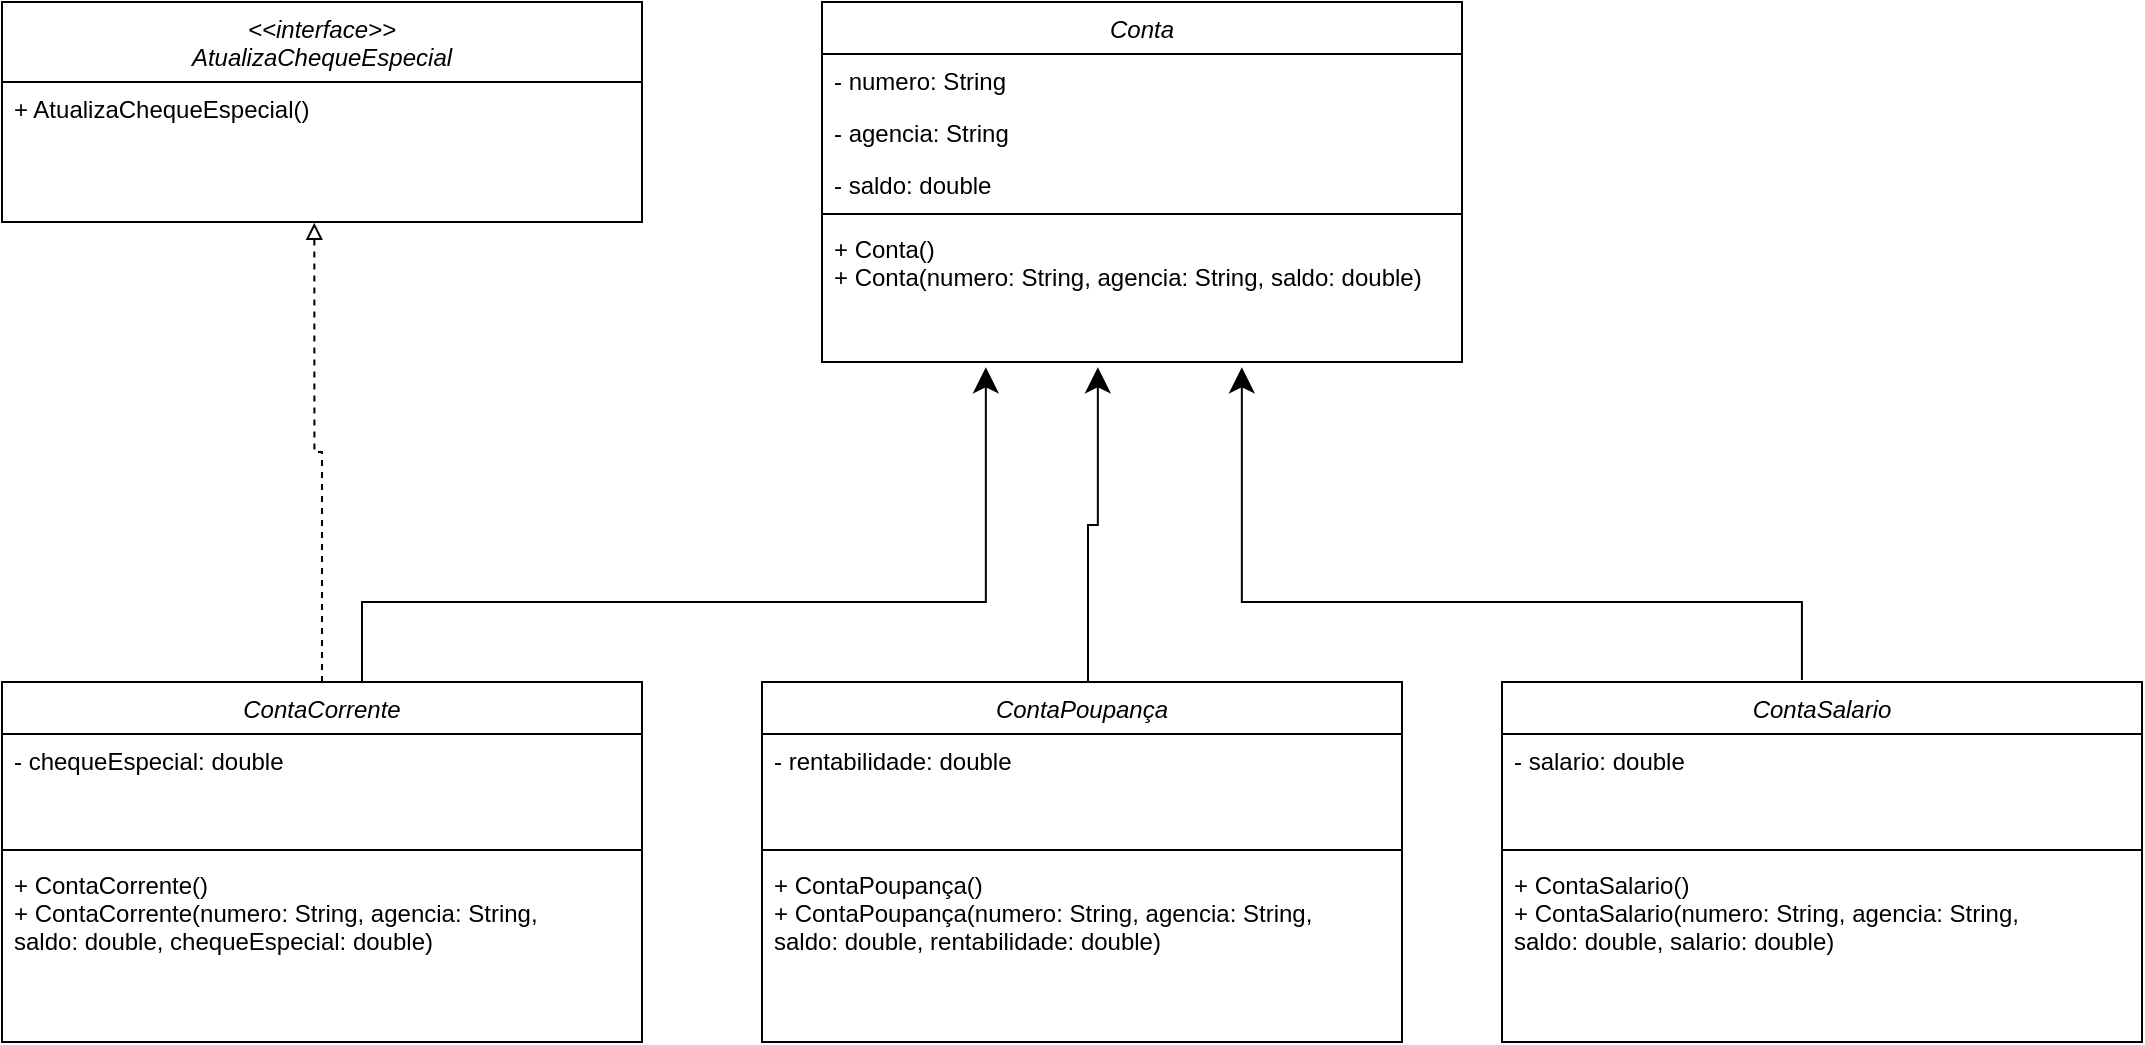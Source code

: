 <mxfile version="20.2.8" type="device"><diagram id="C5RBs43oDa-KdzZeNtuy" name="Page-1"><mxGraphModel dx="2401" dy="831" grid="1" gridSize="10" guides="1" tooltips="1" connect="1" arrows="1" fold="1" page="1" pageScale="1" pageWidth="827" pageHeight="1169" math="0" shadow="0"><root><mxCell id="WIyWlLk6GJQsqaUBKTNV-0"/><mxCell id="WIyWlLk6GJQsqaUBKTNV-1" parent="WIyWlLk6GJQsqaUBKTNV-0"/><mxCell id="zkfFHV4jXpPFQw0GAbJ--0" value="Conta" style="swimlane;fontStyle=2;align=center;verticalAlign=top;childLayout=stackLayout;horizontal=1;startSize=26;horizontalStack=0;resizeParent=1;resizeLast=0;collapsible=1;marginBottom=0;rounded=0;shadow=0;strokeWidth=1;" parent="WIyWlLk6GJQsqaUBKTNV-1" vertex="1"><mxGeometry x="270" y="20" width="320" height="180" as="geometry"><mxRectangle x="230" y="140" width="160" height="26" as="alternateBounds"/></mxGeometry></mxCell><mxCell id="zkfFHV4jXpPFQw0GAbJ--1" value="- numero: String" style="text;align=left;verticalAlign=top;spacingLeft=4;spacingRight=4;overflow=hidden;rotatable=0;points=[[0,0.5],[1,0.5]];portConstraint=eastwest;" parent="zkfFHV4jXpPFQw0GAbJ--0" vertex="1"><mxGeometry y="26" width="320" height="26" as="geometry"/></mxCell><mxCell id="zkfFHV4jXpPFQw0GAbJ--2" value="- agencia: String" style="text;align=left;verticalAlign=top;spacingLeft=4;spacingRight=4;overflow=hidden;rotatable=0;points=[[0,0.5],[1,0.5]];portConstraint=eastwest;rounded=0;shadow=0;html=0;" parent="zkfFHV4jXpPFQw0GAbJ--0" vertex="1"><mxGeometry y="52" width="320" height="26" as="geometry"/></mxCell><mxCell id="zkfFHV4jXpPFQw0GAbJ--3" value="- saldo: double" style="text;align=left;verticalAlign=top;spacingLeft=4;spacingRight=4;overflow=hidden;rotatable=0;points=[[0,0.5],[1,0.5]];portConstraint=eastwest;rounded=0;shadow=0;html=0;" parent="zkfFHV4jXpPFQw0GAbJ--0" vertex="1"><mxGeometry y="78" width="320" height="24" as="geometry"/></mxCell><mxCell id="zkfFHV4jXpPFQw0GAbJ--4" value="" style="line;html=1;strokeWidth=1;align=left;verticalAlign=middle;spacingTop=-1;spacingLeft=3;spacingRight=3;rotatable=0;labelPosition=right;points=[];portConstraint=eastwest;" parent="zkfFHV4jXpPFQw0GAbJ--0" vertex="1"><mxGeometry y="102" width="320" height="8" as="geometry"/></mxCell><mxCell id="zkfFHV4jXpPFQw0GAbJ--5" value="+ Conta()&#10;+ Conta(numero: String, agencia: String, saldo: double)" style="text;align=left;verticalAlign=top;spacingLeft=4;spacingRight=4;overflow=hidden;rotatable=0;points=[[0,0.5],[1,0.5]];portConstraint=eastwest;" parent="zkfFHV4jXpPFQw0GAbJ--0" vertex="1"><mxGeometry y="110" width="320" height="70" as="geometry"/></mxCell><mxCell id="zkfFHV4jXpPFQw0GAbJ--12" value="" style="endArrow=classic;endSize=10;endFill=1;shadow=0;strokeWidth=1;rounded=0;edgeStyle=elbowEdgeStyle;elbow=vertical;entryX=0.256;entryY=1.038;entryDx=0;entryDy=0;entryPerimeter=0;" parent="WIyWlLk6GJQsqaUBKTNV-1" target="zkfFHV4jXpPFQw0GAbJ--5" edge="1"><mxGeometry width="160" relative="1" as="geometry"><mxPoint x="40" y="360" as="sourcePoint"/><mxPoint x="200" y="203" as="targetPoint"/><Array as="points"><mxPoint x="200" y="320"/><mxPoint x="210" y="300"/></Array></mxGeometry></mxCell><mxCell id="zkfFHV4jXpPFQw0GAbJ--16" value="" style="endArrow=classic;endSize=10;endFill=1;shadow=0;strokeWidth=1;rounded=0;edgeStyle=elbowEdgeStyle;elbow=vertical;entryX=0.656;entryY=1.038;entryDx=0;entryDy=0;entryPerimeter=0;exitX=0.581;exitY=-0.007;exitDx=0;exitDy=0;exitPerimeter=0;" parent="WIyWlLk6GJQsqaUBKTNV-1" target="zkfFHV4jXpPFQw0GAbJ--5" edge="1"><mxGeometry width="160" relative="1" as="geometry"><mxPoint x="759.96" y="359.034" as="sourcePoint"/><mxPoint x="414" y="270" as="targetPoint"/><Array as="points"><mxPoint x="610" y="320"/><mxPoint x="430" y="300"/><mxPoint x="420" y="300"/><mxPoint x="420" y="300"/><mxPoint x="680" y="300"/></Array></mxGeometry></mxCell><mxCell id="3h5-izJt4kHnGvISJd-j-0" value="" style="endArrow=classic;endSize=10;endFill=1;shadow=0;strokeWidth=1;rounded=0;edgeStyle=elbowEdgeStyle;elbow=vertical;entryX=0.431;entryY=1.038;entryDx=0;entryDy=0;entryPerimeter=0;" parent="WIyWlLk6GJQsqaUBKTNV-1" target="zkfFHV4jXpPFQw0GAbJ--5" edge="1"><mxGeometry width="160" relative="1" as="geometry"><mxPoint x="403" y="360" as="sourcePoint"/><mxPoint x="390.0" y="269.998" as="targetPoint"/><Array as="points"/></mxGeometry></mxCell><mxCell id="jsr9EidEOb0YKsJPxNfe-4" style="edgeStyle=orthogonalEdgeStyle;rounded=0;orthogonalLoop=1;jettySize=auto;html=1;exitX=0.5;exitY=0;exitDx=0;exitDy=0;entryX=0.488;entryY=1.006;entryDx=0;entryDy=0;entryPerimeter=0;dashed=1;endArrow=block;endFill=0;" edge="1" parent="WIyWlLk6GJQsqaUBKTNV-1" source="3h5-izJt4kHnGvISJd-j-19" target="jsr9EidEOb0YKsJPxNfe-1"><mxGeometry relative="1" as="geometry"/></mxCell><mxCell id="3h5-izJt4kHnGvISJd-j-19" value="ContaCorrente" style="swimlane;fontStyle=2;align=center;verticalAlign=top;childLayout=stackLayout;horizontal=1;startSize=26;horizontalStack=0;resizeParent=1;resizeLast=0;collapsible=1;marginBottom=0;rounded=0;shadow=0;strokeWidth=1;" parent="WIyWlLk6GJQsqaUBKTNV-1" vertex="1"><mxGeometry x="-140" y="360" width="320" height="180" as="geometry"><mxRectangle x="230" y="140" width="160" height="26" as="alternateBounds"/></mxGeometry></mxCell><mxCell id="3h5-izJt4kHnGvISJd-j-20" value="- chequeEspecial: double" style="text;align=left;verticalAlign=top;spacingLeft=4;spacingRight=4;overflow=hidden;rotatable=0;points=[[0,0.5],[1,0.5]];portConstraint=eastwest;" parent="3h5-izJt4kHnGvISJd-j-19" vertex="1"><mxGeometry y="26" width="320" height="54" as="geometry"/></mxCell><mxCell id="3h5-izJt4kHnGvISJd-j-23" value="" style="line;html=1;strokeWidth=1;align=left;verticalAlign=middle;spacingTop=-1;spacingLeft=3;spacingRight=3;rotatable=0;labelPosition=right;points=[];portConstraint=eastwest;" parent="3h5-izJt4kHnGvISJd-j-19" vertex="1"><mxGeometry y="80" width="320" height="8" as="geometry"/></mxCell><mxCell id="3h5-izJt4kHnGvISJd-j-24" value="+ ContaCorrente()&#10;+ ContaCorrente(numero: String, agencia: String, &#10;saldo: double, chequeEspecial: double)" style="text;align=left;verticalAlign=top;spacingLeft=4;spacingRight=4;overflow=hidden;rotatable=0;points=[[0,0.5],[1,0.5]];portConstraint=eastwest;" parent="3h5-izJt4kHnGvISJd-j-19" vertex="1"><mxGeometry y="88" width="320" height="70" as="geometry"/></mxCell><mxCell id="3h5-izJt4kHnGvISJd-j-25" value="ContaPoupança" style="swimlane;fontStyle=2;align=center;verticalAlign=top;childLayout=stackLayout;horizontal=1;startSize=26;horizontalStack=0;resizeParent=1;resizeLast=0;collapsible=1;marginBottom=0;rounded=0;shadow=0;strokeWidth=1;" parent="WIyWlLk6GJQsqaUBKTNV-1" vertex="1"><mxGeometry x="240" y="360" width="320" height="180" as="geometry"><mxRectangle x="230" y="140" width="160" height="26" as="alternateBounds"/></mxGeometry></mxCell><mxCell id="3h5-izJt4kHnGvISJd-j-26" value="- rentabilidade: double" style="text;align=left;verticalAlign=top;spacingLeft=4;spacingRight=4;overflow=hidden;rotatable=0;points=[[0,0.5],[1,0.5]];portConstraint=eastwest;" parent="3h5-izJt4kHnGvISJd-j-25" vertex="1"><mxGeometry y="26" width="320" height="54" as="geometry"/></mxCell><mxCell id="3h5-izJt4kHnGvISJd-j-29" value="" style="line;html=1;strokeWidth=1;align=left;verticalAlign=middle;spacingTop=-1;spacingLeft=3;spacingRight=3;rotatable=0;labelPosition=right;points=[];portConstraint=eastwest;" parent="3h5-izJt4kHnGvISJd-j-25" vertex="1"><mxGeometry y="80" width="320" height="8" as="geometry"/></mxCell><mxCell id="3h5-izJt4kHnGvISJd-j-30" value="+ ContaPoupança()&#10;+ ContaPoupança(numero: String, agencia: String, &#10;saldo: double, rentabilidade: double)" style="text;align=left;verticalAlign=top;spacingLeft=4;spacingRight=4;overflow=hidden;rotatable=0;points=[[0,0.5],[1,0.5]];portConstraint=eastwest;" parent="3h5-izJt4kHnGvISJd-j-25" vertex="1"><mxGeometry y="88" width="320" height="70" as="geometry"/></mxCell><mxCell id="3h5-izJt4kHnGvISJd-j-31" value="ContaSalario" style="swimlane;fontStyle=2;align=center;verticalAlign=top;childLayout=stackLayout;horizontal=1;startSize=26;horizontalStack=0;resizeParent=1;resizeLast=0;collapsible=1;marginBottom=0;rounded=0;shadow=0;strokeWidth=1;" parent="WIyWlLk6GJQsqaUBKTNV-1" vertex="1"><mxGeometry x="610" y="360" width="320" height="180" as="geometry"><mxRectangle x="230" y="140" width="160" height="26" as="alternateBounds"/></mxGeometry></mxCell><mxCell id="3h5-izJt4kHnGvISJd-j-32" value="- salario: double" style="text;align=left;verticalAlign=top;spacingLeft=4;spacingRight=4;overflow=hidden;rotatable=0;points=[[0,0.5],[1,0.5]];portConstraint=eastwest;" parent="3h5-izJt4kHnGvISJd-j-31" vertex="1"><mxGeometry y="26" width="320" height="54" as="geometry"/></mxCell><mxCell id="3h5-izJt4kHnGvISJd-j-35" value="" style="line;html=1;strokeWidth=1;align=left;verticalAlign=middle;spacingTop=-1;spacingLeft=3;spacingRight=3;rotatable=0;labelPosition=right;points=[];portConstraint=eastwest;" parent="3h5-izJt4kHnGvISJd-j-31" vertex="1"><mxGeometry y="80" width="320" height="8" as="geometry"/></mxCell><mxCell id="3h5-izJt4kHnGvISJd-j-36" value="+ ContaSalario()&#10;+ ContaSalario(numero: String, agencia: String, &#10;saldo: double, salario: double)" style="text;align=left;verticalAlign=top;spacingLeft=4;spacingRight=4;overflow=hidden;rotatable=0;points=[[0,0.5],[1,0.5]];portConstraint=eastwest;" parent="3h5-izJt4kHnGvISJd-j-31" vertex="1"><mxGeometry y="88" width="320" height="70" as="geometry"/></mxCell><mxCell id="jsr9EidEOb0YKsJPxNfe-0" value="&lt;&lt;interface&gt;&gt;&#10;AtualizaChequeEspecial" style="swimlane;fontStyle=2;align=center;verticalAlign=top;childLayout=stackLayout;horizontal=1;startSize=40;horizontalStack=0;resizeParent=1;resizeLast=0;collapsible=1;marginBottom=0;rounded=0;shadow=0;strokeWidth=1;" vertex="1" parent="WIyWlLk6GJQsqaUBKTNV-1"><mxGeometry x="-140" y="20" width="320" height="110" as="geometry"><mxRectangle x="230" y="140" width="160" height="26" as="alternateBounds"/></mxGeometry></mxCell><mxCell id="jsr9EidEOb0YKsJPxNfe-1" value="+ AtualizaChequeEspecial()" style="text;align=left;verticalAlign=top;spacingLeft=4;spacingRight=4;overflow=hidden;rotatable=0;points=[[0,0.5],[1,0.5]];portConstraint=eastwest;" vertex="1" parent="jsr9EidEOb0YKsJPxNfe-0"><mxGeometry y="40" width="320" height="70" as="geometry"/></mxCell></root></mxGraphModel></diagram></mxfile>